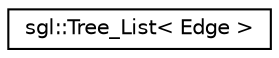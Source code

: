 digraph "Graphical Class Hierarchy"
{
  edge [fontname="Helvetica",fontsize="10",labelfontname="Helvetica",labelfontsize="10"];
  node [fontname="Helvetica",fontsize="10",shape=record];
  rankdir="LR";
  Node1 [label="sgl::Tree_List\< Edge \>",height=0.2,width=0.4,color="black", fillcolor="white", style="filled",URL="$classsgl_1_1_tree___list.html"];
}
